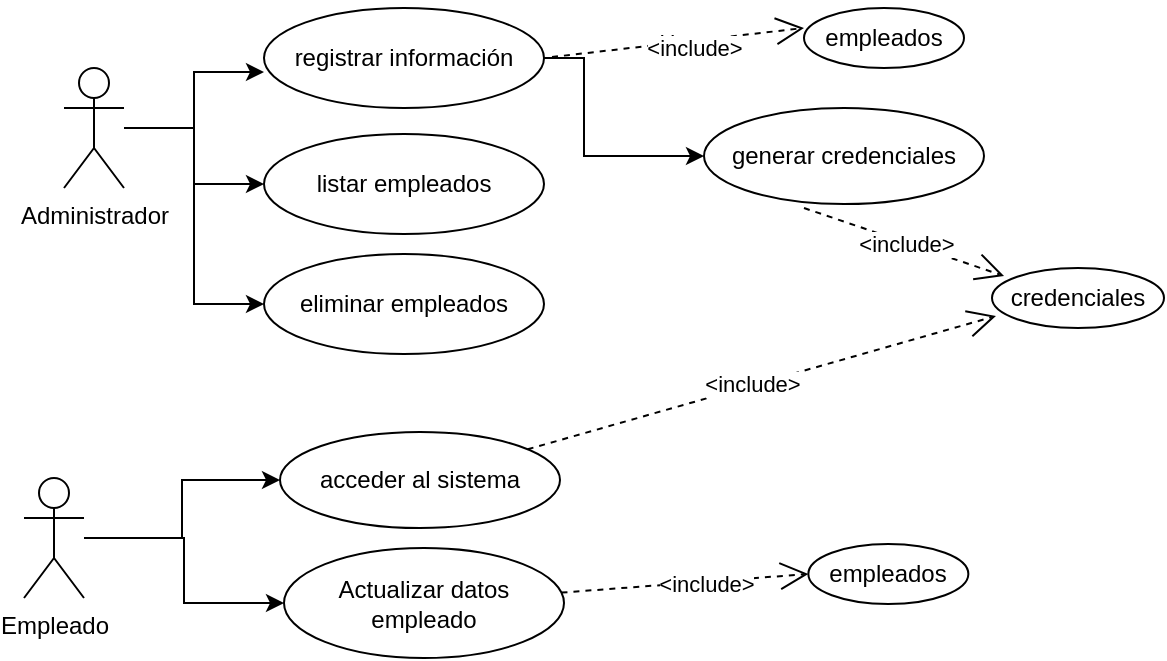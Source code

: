 <mxfile version="20.0.1" type="device"><diagram id="3z5aSDQMWfkXoeeV9q0s" name="Page-1"><mxGraphModel dx="852" dy="465" grid="1" gridSize="10" guides="1" tooltips="1" connect="1" arrows="1" fold="1" page="1" pageScale="1" pageWidth="827" pageHeight="1169" math="0" shadow="0"><root><mxCell id="0"/><mxCell id="1" parent="0"/><mxCell id="N7VQb_QOL-g8Sbe2iFSA-13" style="edgeStyle=orthogonalEdgeStyle;rounded=0;orthogonalLoop=1;jettySize=auto;html=1;entryX=0;entryY=0.64;entryDx=0;entryDy=0;entryPerimeter=0;" edge="1" parent="1" source="N7VQb_QOL-g8Sbe2iFSA-1" target="N7VQb_QOL-g8Sbe2iFSA-8"><mxGeometry relative="1" as="geometry"/></mxCell><mxCell id="N7VQb_QOL-g8Sbe2iFSA-14" style="edgeStyle=orthogonalEdgeStyle;rounded=0;orthogonalLoop=1;jettySize=auto;html=1;" edge="1" parent="1" source="N7VQb_QOL-g8Sbe2iFSA-1" target="N7VQb_QOL-g8Sbe2iFSA-9"><mxGeometry relative="1" as="geometry"/></mxCell><mxCell id="N7VQb_QOL-g8Sbe2iFSA-15" style="edgeStyle=orthogonalEdgeStyle;rounded=0;orthogonalLoop=1;jettySize=auto;html=1;entryX=0;entryY=0.5;entryDx=0;entryDy=0;" edge="1" parent="1" source="N7VQb_QOL-g8Sbe2iFSA-1" target="N7VQb_QOL-g8Sbe2iFSA-12"><mxGeometry relative="1" as="geometry"/></mxCell><mxCell id="N7VQb_QOL-g8Sbe2iFSA-1" value="Administrador" style="shape=umlActor;verticalLabelPosition=bottom;verticalAlign=top;html=1;" vertex="1" parent="1"><mxGeometry x="90" y="40" width="30" height="60" as="geometry"/></mxCell><mxCell id="N7VQb_QOL-g8Sbe2iFSA-21" style="edgeStyle=orthogonalEdgeStyle;rounded=0;orthogonalLoop=1;jettySize=auto;html=1;" edge="1" parent="1" source="N7VQb_QOL-g8Sbe2iFSA-2" target="N7VQb_QOL-g8Sbe2iFSA-11"><mxGeometry relative="1" as="geometry"/></mxCell><mxCell id="N7VQb_QOL-g8Sbe2iFSA-25" style="edgeStyle=orthogonalEdgeStyle;rounded=0;orthogonalLoop=1;jettySize=auto;html=1;entryX=0;entryY=0.5;entryDx=0;entryDy=0;" edge="1" parent="1" source="N7VQb_QOL-g8Sbe2iFSA-2" target="N7VQb_QOL-g8Sbe2iFSA-24"><mxGeometry relative="1" as="geometry"/></mxCell><mxCell id="N7VQb_QOL-g8Sbe2iFSA-2" value="Empleado" style="shape=umlActor;verticalLabelPosition=bottom;verticalAlign=top;html=1;" vertex="1" parent="1"><mxGeometry x="70" y="245" width="30" height="60" as="geometry"/></mxCell><mxCell id="N7VQb_QOL-g8Sbe2iFSA-20" style="edgeStyle=orthogonalEdgeStyle;rounded=0;orthogonalLoop=1;jettySize=auto;html=1;entryX=0;entryY=0.5;entryDx=0;entryDy=0;" edge="1" parent="1" source="N7VQb_QOL-g8Sbe2iFSA-8" target="N7VQb_QOL-g8Sbe2iFSA-10"><mxGeometry relative="1" as="geometry"><Array as="points"><mxPoint x="350" y="35"/><mxPoint x="350" y="84"/></Array></mxGeometry></mxCell><mxCell id="N7VQb_QOL-g8Sbe2iFSA-8" value="registrar información" style="ellipse;whiteSpace=wrap;html=1;" vertex="1" parent="1"><mxGeometry x="190" y="10" width="140" height="50" as="geometry"/></mxCell><mxCell id="N7VQb_QOL-g8Sbe2iFSA-9" value="listar empleados" style="ellipse;whiteSpace=wrap;html=1;" vertex="1" parent="1"><mxGeometry x="190" y="73" width="140" height="50" as="geometry"/></mxCell><mxCell id="N7VQb_QOL-g8Sbe2iFSA-10" value="generar credenciales" style="ellipse;whiteSpace=wrap;html=1;" vertex="1" parent="1"><mxGeometry x="410" y="60" width="140" height="48" as="geometry"/></mxCell><mxCell id="N7VQb_QOL-g8Sbe2iFSA-11" value="Actualizar datos empleado" style="ellipse;whiteSpace=wrap;html=1;" vertex="1" parent="1"><mxGeometry x="200" y="280" width="140" height="55" as="geometry"/></mxCell><mxCell id="N7VQb_QOL-g8Sbe2iFSA-12" value="eliminar empleados" style="ellipse;whiteSpace=wrap;html=1;" vertex="1" parent="1"><mxGeometry x="190" y="133" width="140" height="50" as="geometry"/></mxCell><mxCell id="N7VQb_QOL-g8Sbe2iFSA-16" value="Use" style="endArrow=open;endSize=12;dashed=1;html=1;rounded=0;" edge="1" parent="1"><mxGeometry width="160" relative="1" as="geometry"><mxPoint x="334" y="34.5" as="sourcePoint"/><mxPoint x="460" y="20" as="targetPoint"/></mxGeometry></mxCell><mxCell id="N7VQb_QOL-g8Sbe2iFSA-17" value="&amp;lt;include&amp;gt;" style="edgeLabel;html=1;align=center;verticalAlign=middle;resizable=0;points=[];" vertex="1" connectable="0" parent="N7VQb_QOL-g8Sbe2iFSA-16"><mxGeometry x="-0.293" y="-1" relative="1" as="geometry"><mxPoint x="26" y="-1" as="offset"/></mxGeometry></mxCell><mxCell id="N7VQb_QOL-g8Sbe2iFSA-18" value="empleados" style="ellipse;whiteSpace=wrap;html=1;" vertex="1" parent="1"><mxGeometry x="460" y="10" width="80" height="30" as="geometry"/></mxCell><mxCell id="N7VQb_QOL-g8Sbe2iFSA-19" value="credenciales" style="ellipse;whiteSpace=wrap;html=1;" vertex="1" parent="1"><mxGeometry x="554" y="140" width="86" height="30" as="geometry"/></mxCell><mxCell id="N7VQb_QOL-g8Sbe2iFSA-22" value="Use" style="endArrow=open;endSize=12;dashed=1;html=1;rounded=0;entryX=0.07;entryY=0.133;entryDx=0;entryDy=0;entryPerimeter=0;" edge="1" parent="1" target="N7VQb_QOL-g8Sbe2iFSA-19"><mxGeometry width="160" relative="1" as="geometry"><mxPoint x="460" y="110" as="sourcePoint"/><mxPoint x="525" y="118" as="targetPoint"/></mxGeometry></mxCell><mxCell id="N7VQb_QOL-g8Sbe2iFSA-23" value="&amp;lt;include&amp;gt;" style="edgeLabel;html=1;align=center;verticalAlign=middle;resizable=0;points=[];" vertex="1" connectable="0" parent="N7VQb_QOL-g8Sbe2iFSA-22"><mxGeometry x="-0.293" y="-1" relative="1" as="geometry"><mxPoint x="16" y="5" as="offset"/></mxGeometry></mxCell><mxCell id="N7VQb_QOL-g8Sbe2iFSA-24" value="acceder al sistema" style="ellipse;whiteSpace=wrap;html=1;" vertex="1" parent="1"><mxGeometry x="198" y="222" width="140" height="48" as="geometry"/></mxCell><mxCell id="N7VQb_QOL-g8Sbe2iFSA-26" value="Use" style="endArrow=open;endSize=12;dashed=1;html=1;rounded=0;entryX=0.023;entryY=0.8;entryDx=0;entryDy=0;entryPerimeter=0;" edge="1" parent="1" source="N7VQb_QOL-g8Sbe2iFSA-24" target="N7VQb_QOL-g8Sbe2iFSA-19"><mxGeometry width="160" relative="1" as="geometry"><mxPoint x="470" y="161" as="sourcePoint"/><mxPoint x="570.02" y="194.99" as="targetPoint"/></mxGeometry></mxCell><mxCell id="N7VQb_QOL-g8Sbe2iFSA-27" value="&amp;lt;include&amp;gt;" style="edgeLabel;html=1;align=center;verticalAlign=middle;resizable=0;points=[];" vertex="1" connectable="0" parent="N7VQb_QOL-g8Sbe2iFSA-26"><mxGeometry x="-0.293" y="-1" relative="1" as="geometry"><mxPoint x="29" y="-10" as="offset"/></mxGeometry></mxCell><mxCell id="N7VQb_QOL-g8Sbe2iFSA-29" value="empleados" style="ellipse;whiteSpace=wrap;html=1;" vertex="1" parent="1"><mxGeometry x="462.18" y="278" width="80" height="30" as="geometry"/></mxCell><mxCell id="N7VQb_QOL-g8Sbe2iFSA-30" value="Use" style="endArrow=open;endSize=12;dashed=1;html=1;rounded=0;entryX=0;entryY=0.5;entryDx=0;entryDy=0;" edge="1" parent="1" source="N7VQb_QOL-g8Sbe2iFSA-11" target="N7VQb_QOL-g8Sbe2iFSA-29"><mxGeometry width="160" relative="1" as="geometry"><mxPoint x="336" y="304.5" as="sourcePoint"/><mxPoint x="462" y="290" as="targetPoint"/></mxGeometry></mxCell><mxCell id="N7VQb_QOL-g8Sbe2iFSA-31" value="&amp;lt;include&amp;gt;" style="edgeLabel;html=1;align=center;verticalAlign=middle;resizable=0;points=[];" vertex="1" connectable="0" parent="N7VQb_QOL-g8Sbe2iFSA-30"><mxGeometry x="-0.293" y="-1" relative="1" as="geometry"><mxPoint x="28" y="-2" as="offset"/></mxGeometry></mxCell></root></mxGraphModel></diagram></mxfile>